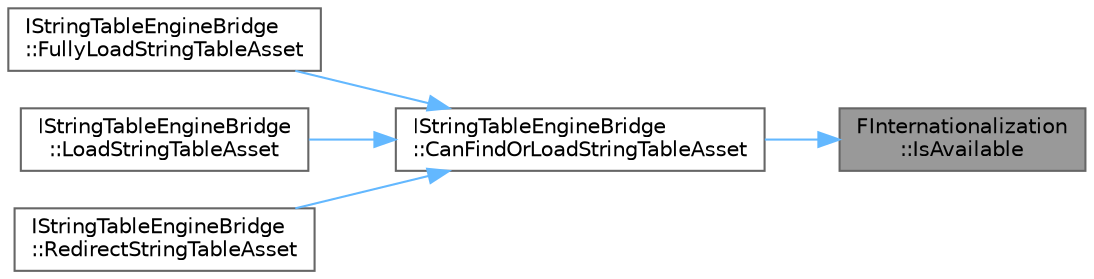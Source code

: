 digraph "FInternationalization::IsAvailable"
{
 // INTERACTIVE_SVG=YES
 // LATEX_PDF_SIZE
  bgcolor="transparent";
  edge [fontname=Helvetica,fontsize=10,labelfontname=Helvetica,labelfontsize=10];
  node [fontname=Helvetica,fontsize=10,shape=box,height=0.2,width=0.4];
  rankdir="RL";
  Node1 [id="Node000001",label="FInternationalization\l::IsAvailable",height=0.2,width=0.4,color="gray40", fillcolor="grey60", style="filled", fontcolor="black",tooltip="Checks to see that an internationalization instance exists, and has been initialized."];
  Node1 -> Node2 [id="edge1_Node000001_Node000002",dir="back",color="steelblue1",style="solid",tooltip=" "];
  Node2 [id="Node000002",label="IStringTableEngineBridge\l::CanFindOrLoadStringTableAsset",height=0.2,width=0.4,color="grey40", fillcolor="white", style="filled",URL="$d0/d93/classIStringTableEngineBridge.html#ad7cb2b0b5303b116e4a329fdb8bae511",tooltip="Check to see whether it is currently safe to attempt to find or load a string table asset."];
  Node2 -> Node3 [id="edge2_Node000002_Node000003",dir="back",color="steelblue1",style="solid",tooltip=" "];
  Node3 [id="Node000003",label="IStringTableEngineBridge\l::FullyLoadStringTableAsset",height=0.2,width=0.4,color="grey40", fillcolor="white", style="filled",URL="$d0/d93/classIStringTableEngineBridge.html#a99c1b5da843d1542ad9188d7c5a88f33",tooltip="Fully load a string table asset by its name, synchronously."];
  Node2 -> Node4 [id="edge3_Node000002_Node000004",dir="back",color="steelblue1",style="solid",tooltip=" "];
  Node4 [id="Node000004",label="IStringTableEngineBridge\l::LoadStringTableAsset",height=0.2,width=0.4,color="grey40", fillcolor="white", style="filled",URL="$d0/d93/classIStringTableEngineBridge.html#a5401ef217bc1b272c25050234bfeea5c",tooltip="Load a string table asset by its name, potentially doing so asynchronously."];
  Node2 -> Node5 [id="edge4_Node000002_Node000005",dir="back",color="steelblue1",style="solid",tooltip=" "];
  Node5 [id="Node000005",label="IStringTableEngineBridge\l::RedirectStringTableAsset",height=0.2,width=0.4,color="grey40", fillcolor="white", style="filled",URL="$d0/d93/classIStringTableEngineBridge.html#abcdd44f95a25d2b309f0e239a0581dd3",tooltip="Redirect string table asset by its name."];
}

